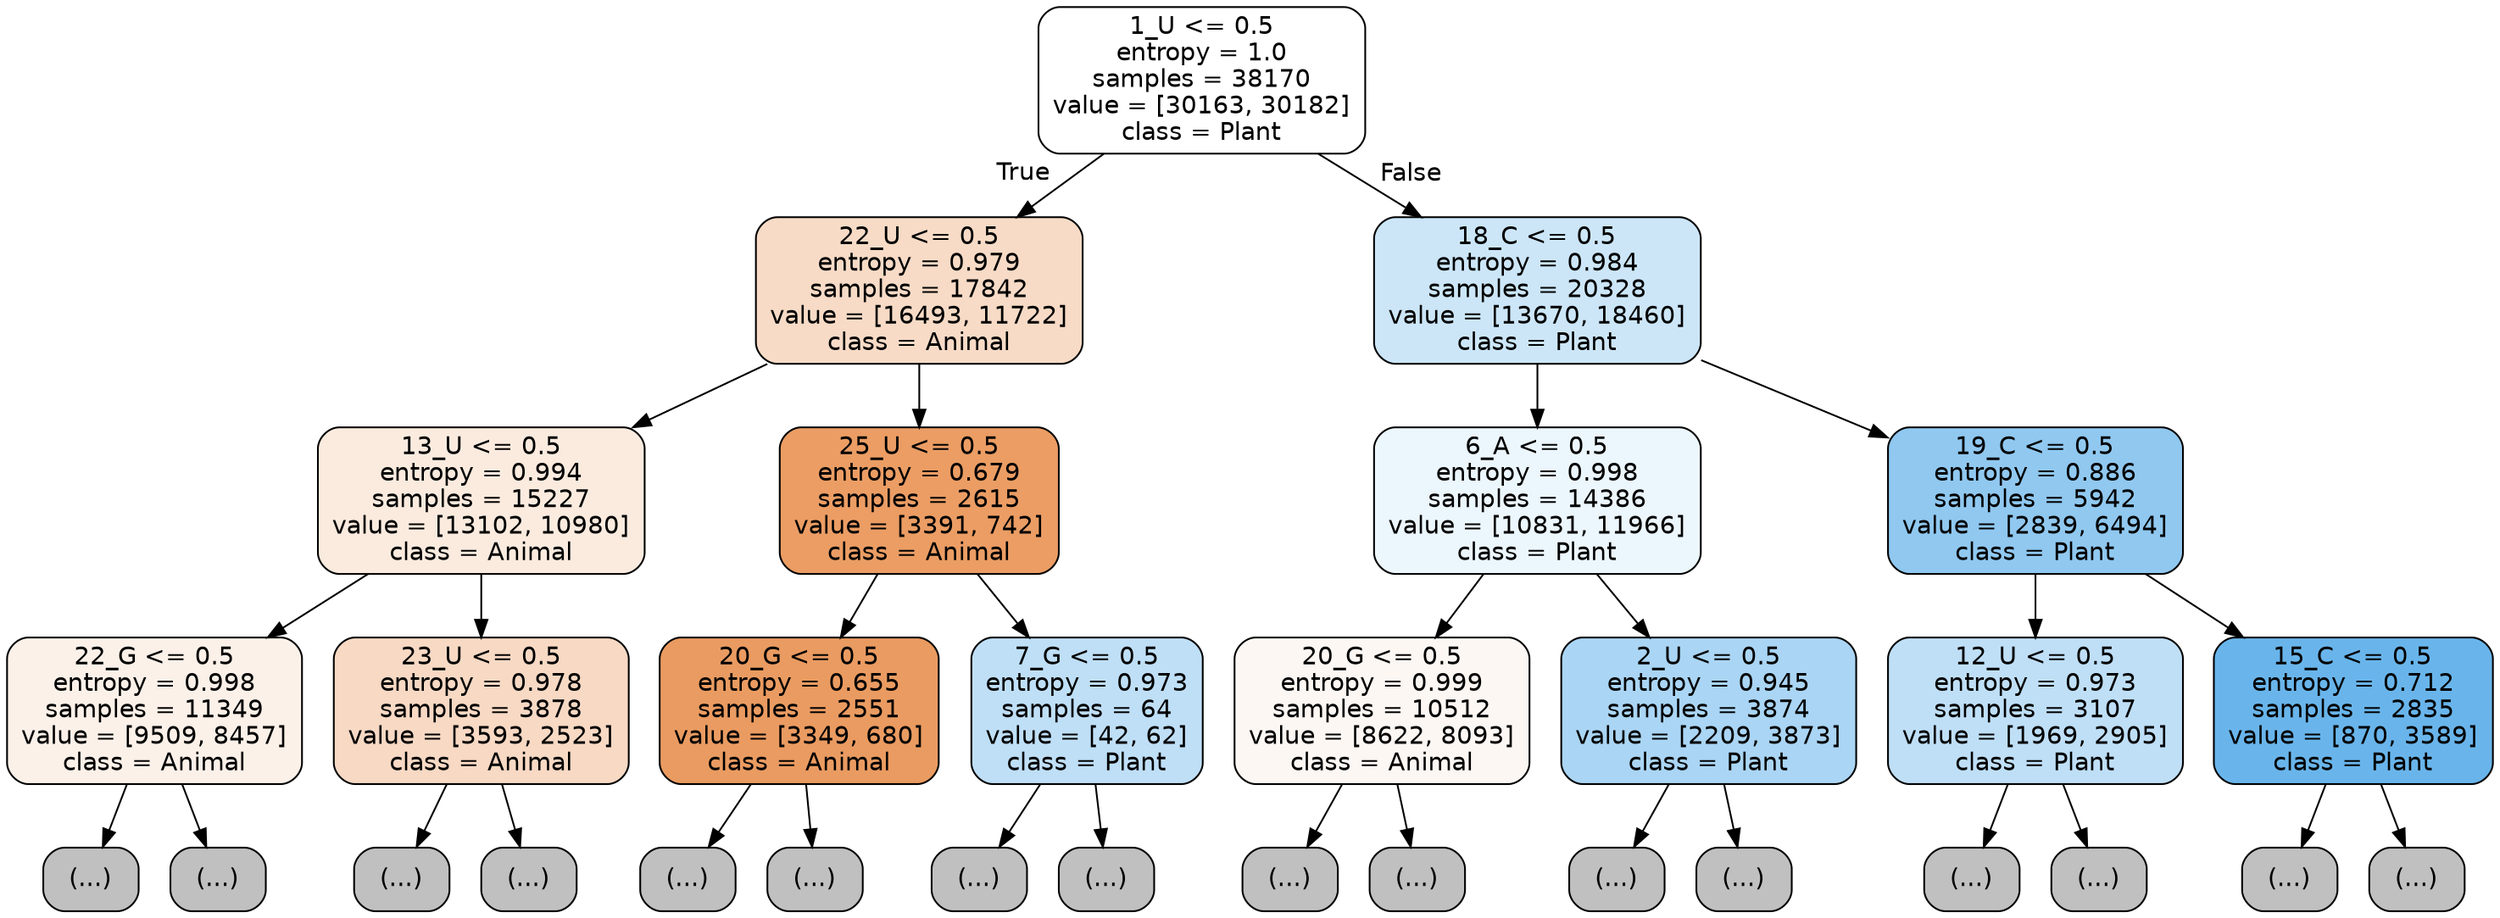 digraph Tree {
node [shape=box, style="filled, rounded", color="black", fontname="helvetica"] ;
edge [fontname="helvetica"] ;
0 [label="1_U <= 0.5\nentropy = 1.0\nsamples = 38170\nvalue = [30163, 30182]\nclass = Plant", fillcolor="#ffffff"] ;
1 [label="22_U <= 0.5\nentropy = 0.979\nsamples = 17842\nvalue = [16493, 11722]\nclass = Animal", fillcolor="#f7dbc6"] ;
0 -> 1 [labeldistance=2.5, labelangle=45, headlabel="True"] ;
2 [label="13_U <= 0.5\nentropy = 0.994\nsamples = 15227\nvalue = [13102, 10980]\nclass = Animal", fillcolor="#fbebdf"] ;
1 -> 2 ;
3 [label="22_G <= 0.5\nentropy = 0.998\nsamples = 11349\nvalue = [9509, 8457]\nclass = Animal", fillcolor="#fcf1e9"] ;
2 -> 3 ;
4 [label="(...)", fillcolor="#C0C0C0"] ;
3 -> 4 ;
5129 [label="(...)", fillcolor="#C0C0C0"] ;
3 -> 5129 ;
5952 [label="23_U <= 0.5\nentropy = 0.978\nsamples = 3878\nvalue = [3593, 2523]\nclass = Animal", fillcolor="#f7d9c4"] ;
2 -> 5952 ;
5953 [label="(...)", fillcolor="#C0C0C0"] ;
5952 -> 5953 ;
8260 [label="(...)", fillcolor="#C0C0C0"] ;
5952 -> 8260 ;
8365 [label="25_U <= 0.5\nentropy = 0.679\nsamples = 2615\nvalue = [3391, 742]\nclass = Animal", fillcolor="#eb9d64"] ;
1 -> 8365 ;
8366 [label="20_G <= 0.5\nentropy = 0.655\nsamples = 2551\nvalue = [3349, 680]\nclass = Animal", fillcolor="#ea9b61"] ;
8365 -> 8366 ;
8367 [label="(...)", fillcolor="#C0C0C0"] ;
8366 -> 8367 ;
9086 [label="(...)", fillcolor="#C0C0C0"] ;
8366 -> 9086 ;
9355 [label="7_G <= 0.5\nentropy = 0.973\nsamples = 64\nvalue = [42, 62]\nclass = Plant", fillcolor="#bfdff7"] ;
8365 -> 9355 ;
9356 [label="(...)", fillcolor="#C0C0C0"] ;
9355 -> 9356 ;
9377 [label="(...)", fillcolor="#C0C0C0"] ;
9355 -> 9377 ;
9388 [label="18_C <= 0.5\nentropy = 0.984\nsamples = 20328\nvalue = [13670, 18460]\nclass = Plant", fillcolor="#cce6f8"] ;
0 -> 9388 [labeldistance=2.5, labelangle=-45, headlabel="False"] ;
9389 [label="6_A <= 0.5\nentropy = 0.998\nsamples = 14386\nvalue = [10831, 11966]\nclass = Plant", fillcolor="#ecf6fd"] ;
9388 -> 9389 ;
9390 [label="20_G <= 0.5\nentropy = 0.999\nsamples = 10512\nvalue = [8622, 8093]\nclass = Animal", fillcolor="#fdf7f3"] ;
9389 -> 9390 ;
9391 [label="(...)", fillcolor="#C0C0C0"] ;
9390 -> 9391 ;
12580 [label="(...)", fillcolor="#C0C0C0"] ;
9390 -> 12580 ;
13695 [label="2_U <= 0.5\nentropy = 0.945\nsamples = 3874\nvalue = [2209, 3873]\nclass = Plant", fillcolor="#aad5f4"] ;
9389 -> 13695 ;
13696 [label="(...)", fillcolor="#C0C0C0"] ;
13695 -> 13696 ;
14719 [label="(...)", fillcolor="#C0C0C0"] ;
13695 -> 14719 ;
15108 [label="19_C <= 0.5\nentropy = 0.886\nsamples = 5942\nvalue = [2839, 6494]\nclass = Plant", fillcolor="#90c8f0"] ;
9388 -> 15108 ;
15109 [label="12_U <= 0.5\nentropy = 0.973\nsamples = 3107\nvalue = [1969, 2905]\nclass = Plant", fillcolor="#bfdff7"] ;
15108 -> 15109 ;
15110 [label="(...)", fillcolor="#C0C0C0"] ;
15109 -> 15110 ;
15923 [label="(...)", fillcolor="#C0C0C0"] ;
15109 -> 15923 ;
16266 [label="15_C <= 0.5\nentropy = 0.712\nsamples = 2835\nvalue = [870, 3589]\nclass = Plant", fillcolor="#69b5eb"] ;
15108 -> 16266 ;
16267 [label="(...)", fillcolor="#C0C0C0"] ;
16266 -> 16267 ;
16620 [label="(...)", fillcolor="#C0C0C0"] ;
16266 -> 16620 ;
}